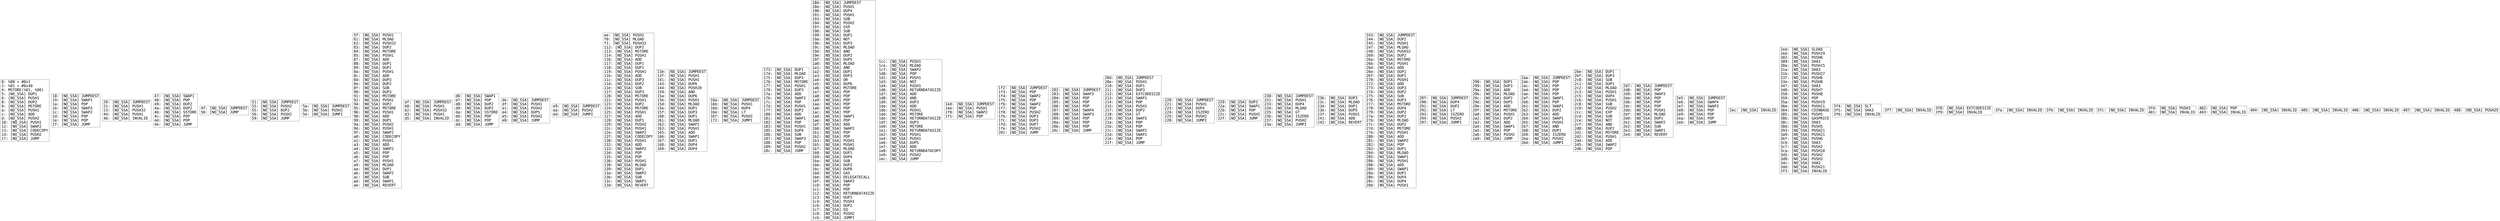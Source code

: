 digraph "graph.cfg.gv" {
	subgraph global {
		node [fontname=Courier fontsize=30.0 rank=same shape=box]
		block_0 [label="0: %00 = #0x1\l2: %01 = #0x40\l4: MSTORE(%01, %00)\l5: [NO_SSA] DUP1\l6: [NO_SSA] PUSH1\l8: [NO_SSA] DUP2\l9: [NO_SSA] MSTORE\la: [NO_SSA] PUSH1\lc: [NO_SSA] ADD\ld: [NO_SSA] PUSH2\l10: [NO_SSA] PUSH1\l12: [NO_SSA] SWAP2\l13: [NO_SSA] CODECOPY\l14: [NO_SSA] PUSH2\l17: [NO_SSA] JUMP\l"]
		block_18 [label="18: [NO_SSA] JUMPDEST\l19: [NO_SSA] SWAP1\l1a: [NO_SSA] POP\l1b: [NO_SSA] SWAP3\l1c: [NO_SSA] SWAP2\l1d: [NO_SSA] POP\l1e: [NO_SSA] POP\l1f: [NO_SSA] JUMP\l"]
		block_20 [label="20: [NO_SSA] JUMPDEST\l21: [NO_SSA] PUSH1\l23: [NO_SSA] PUSH32\l44: [NO_SSA] PUSH1\l46: [NO_SSA] INVALID\l"]
		block_47 [label="47: [NO_SSA] SWAP1\l48: [NO_SSA] POP\l49: [NO_SSA] DUP2\l4a: [NO_SSA] DUP2\l4b: [NO_SSA] SSTORE\l4c: [NO_SSA] POP\l4d: [NO_SSA] POP\l4e: [NO_SSA] JUMP\l"]
		block_4f [label="4f: [NO_SSA] JUMPDEST\l50: [NO_SSA] JUMP\l"]
		block_51 [label="51: [NO_SSA] JUMPDEST\l52: [NO_SSA] PUSH2\l55: [NO_SSA] DUP2\l56: [NO_SSA] PUSH2\l59: [NO_SSA] JUMP\l"]
		block_5a [label="5a: [NO_SSA] JUMPDEST\l5b: [NO_SSA] PUSH2\l5e: [NO_SSA] JUMPI\l"]
		block_5f [label="5f: [NO_SSA] PUSH1\l61: [NO_SSA] MLOAD\l62: [NO_SSA] PUSH32\l83: [NO_SSA] DUP2\l84: [NO_SSA] MSTORE\l85: [NO_SSA] PUSH1\l87: [NO_SSA] ADD\l88: [NO_SSA] DUP1\l89: [NO_SSA] DUP1\l8a: [NO_SSA] PUSH1\l8c: [NO_SSA] ADD\l8d: [NO_SSA] DUP3\l8e: [NO_SSA] DUP2\l8f: [NO_SSA] SUB\l90: [NO_SSA] DUP3\l91: [NO_SSA] MSTORE\l92: [NO_SSA] PUSH1\l94: [NO_SSA] DUP2\l95: [NO_SSA] MSTORE\l96: [NO_SSA] PUSH1\l98: [NO_SSA] ADD\l99: [NO_SSA] DUP1\l9a: [NO_SSA] PUSH2\l9d: [NO_SSA] PUSH1\l9f: [NO_SSA] SWAP2\la0: [NO_SSA] CODECOPY\la1: [NO_SSA] PUSH1\la3: [NO_SSA] ADD\la4: [NO_SSA] SWAP2\la5: [NO_SSA] POP\la6: [NO_SSA] POP\la7: [NO_SSA] PUSH1\la9: [NO_SSA] MLOAD\laa: [NO_SSA] DUP1\lab: [NO_SSA] SWAP2\lac: [NO_SSA] SUB\lad: [NO_SSA] SWAP1\lae: [NO_SSA] REVERT\l"]
		block_af [label="af: [NO_SSA] JUMPDEST\lb0: [NO_SSA] PUSH1\lb2: [NO_SSA] PUSH32\ld3: [NO_SSA] PUSH1\ld5: [NO_SSA] INVALID\l"]
		block_d6 [label="d6: [NO_SSA] SWAP1\ld7: [NO_SSA] POP\ld8: [NO_SSA] DUP2\ld9: [NO_SSA] DUP2\lda: [NO_SSA] SSTORE\ldb: [NO_SSA] POP\ldc: [NO_SSA] POP\ldd: [NO_SSA] JUMP\l"]
		block_de [label="de: [NO_SSA] JUMPDEST\ldf: [NO_SSA] PUSH1\le1: [NO_SSA] PUSH2\le4: [NO_SSA] DUP5\le5: [NO_SSA] PUSH2\le8: [NO_SSA] JUMP\l"]
		block_e9 [label="e9: [NO_SSA] JUMPDEST\lea: [NO_SSA] PUSH2\led: [NO_SSA] JUMPI\l"]
		block_ee [label="ee: [NO_SSA] PUSH1\lf0: [NO_SSA] MLOAD\lf1: [NO_SSA] PUSH32\l112: [NO_SSA] DUP2\l113: [NO_SSA] MSTORE\l114: [NO_SSA] PUSH1\l116: [NO_SSA] ADD\l117: [NO_SSA] DUP1\l118: [NO_SSA] DUP1\l119: [NO_SSA] PUSH1\l11b: [NO_SSA] ADD\l11c: [NO_SSA] DUP3\l11d: [NO_SSA] DUP2\l11e: [NO_SSA] SUB\l11f: [NO_SSA] DUP3\l120: [NO_SSA] MSTORE\l121: [NO_SSA] PUSH1\l123: [NO_SSA] DUP2\l124: [NO_SSA] MSTORE\l125: [NO_SSA] PUSH1\l127: [NO_SSA] ADD\l128: [NO_SSA] DUP1\l129: [NO_SSA] PUSH2\l12c: [NO_SSA] PUSH1\l12e: [NO_SSA] SWAP2\l12f: [NO_SSA] CODECOPY\l130: [NO_SSA] PUSH1\l132: [NO_SSA] ADD\l133: [NO_SSA] SWAP2\l134: [NO_SSA] POP\l135: [NO_SSA] POP\l136: [NO_SSA] PUSH1\l138: [NO_SSA] MLOAD\l139: [NO_SSA] DUP1\l13a: [NO_SSA] SWAP2\l13b: [NO_SSA] SUB\l13c: [NO_SSA] SWAP1\l13d: [NO_SSA] REVERT\l"]
		block_13e [label="13e: [NO_SSA] JUMPDEST\l13f: [NO_SSA] PUSH1\l141: [NO_SSA] PUSH1\l143: [NO_SSA] DUP6\l144: [NO_SSA] PUSH20\l159: [NO_SSA] AND\l15a: [NO_SSA] DUP6\l15b: [NO_SSA] PUSH1\l15d: [NO_SSA] MLOAD\l15e: [NO_SSA] DUP1\l15f: [NO_SSA] DUP3\l160: [NO_SSA] DUP1\l161: [NO_SSA] MLOAD\l162: [NO_SSA] SWAP1\l163: [NO_SSA] PUSH1\l165: [NO_SSA] ADD\l166: [NO_SSA] SWAP1\l167: [NO_SSA] DUP1\l168: [NO_SSA] DUP4\l169: [NO_SSA] DUP4\l"]
		block_16a [label="16a: [NO_SSA] JUMPDEST\l16b: [NO_SSA] PUSH1\l16d: [NO_SSA] DUP4\l16e: [NO_SSA] LT\l16f: [NO_SSA] PUSH2\l172: [NO_SSA] JUMPI\l"]
		block_173 [label="173: [NO_SSA] DUP1\l174: [NO_SSA] MLOAD\l175: [NO_SSA] DUP3\l176: [NO_SSA] MSTORE\l177: [NO_SSA] PUSH1\l179: [NO_SSA] DUP3\l17a: [NO_SSA] ADD\l17b: [NO_SSA] SWAP2\l17c: [NO_SSA] POP\l17d: [NO_SSA] PUSH1\l17f: [NO_SSA] DUP2\l180: [NO_SSA] ADD\l181: [NO_SSA] SWAP1\l182: [NO_SSA] POP\l183: [NO_SSA] PUSH1\l185: [NO_SSA] DUP4\l186: [NO_SSA] SUB\l187: [NO_SSA] SWAP3\l188: [NO_SSA] POP\l189: [NO_SSA] PUSH2\l18c: [NO_SSA] JUMP\l"]
		block_18d [label="18d: [NO_SSA] JUMPDEST\l18e: [NO_SSA] PUSH1\l190: [NO_SSA] DUP4\l191: [NO_SSA] PUSH1\l193: [NO_SSA] SUB\l194: [NO_SSA] PUSH2\l197: [NO_SSA] EXP\l198: [NO_SSA] SUB\l199: [NO_SSA] DUP1\l19a: [NO_SSA] NOT\l19b: [NO_SSA] DUP3\l19c: [NO_SSA] MLOAD\l19d: [NO_SSA] AND\l19e: [NO_SSA] DUP2\l19f: [NO_SSA] DUP5\l1a0: [NO_SSA] MLOAD\l1a1: [NO_SSA] AND\l1a2: [NO_SSA] DUP1\l1a3: [NO_SSA] DUP3\l1a4: [NO_SSA] OR\l1a5: [NO_SSA] DUP6\l1a6: [NO_SSA] MSTORE\l1a7: [NO_SSA] POP\l1a8: [NO_SSA] POP\l1a9: [NO_SSA] POP\l1aa: [NO_SSA] POP\l1ab: [NO_SSA] POP\l1ac: [NO_SSA] POP\l1ad: [NO_SSA] SWAP1\l1ae: [NO_SSA] POP\l1af: [NO_SSA] ADD\l1b0: [NO_SSA] SWAP2\l1b1: [NO_SSA] POP\l1b2: [NO_SSA] POP\l1b3: [NO_SSA] PUSH1\l1b5: [NO_SSA] PUSH1\l1b7: [NO_SSA] MLOAD\l1b8: [NO_SSA] DUP1\l1b9: [NO_SSA] DUP4\l1ba: [NO_SSA] SUB\l1bb: [NO_SSA] DUP2\l1bc: [NO_SSA] DUP6\l1bd: [NO_SSA] GAS\l1be: [NO_SSA] DELEGATECALL\l1bf: [NO_SSA] SWAP2\l1c0: [NO_SSA] POP\l1c1: [NO_SSA] POP\l1c2: [NO_SSA] RETURNDATASIZE\l1c3: [NO_SSA] DUP1\l1c4: [NO_SSA] PUSH1\l1c6: [NO_SSA] DUP2\l1c7: [NO_SSA] EQ\l1c8: [NO_SSA] PUSH2\l1cb: [NO_SSA] JUMPI\l"]
		block_1cc [label="1cc: [NO_SSA] PUSH1\l1ce: [NO_SSA] MLOAD\l1cf: [NO_SSA] SWAP2\l1d0: [NO_SSA] POP\l1d1: [NO_SSA] PUSH1\l1d3: [NO_SSA] NOT\l1d4: [NO_SSA] PUSH1\l1d6: [NO_SSA] RETURNDATASIZE\l1d7: [NO_SSA] ADD\l1d8: [NO_SSA] AND\l1d9: [NO_SSA] DUP3\l1da: [NO_SSA] ADD\l1db: [NO_SSA] PUSH1\l1dd: [NO_SSA] MSTORE\l1de: [NO_SSA] RETURNDATASIZE\l1df: [NO_SSA] DUP3\l1e0: [NO_SSA] MSTORE\l1e1: [NO_SSA] RETURNDATASIZE\l1e2: [NO_SSA] PUSH1\l1e4: [NO_SSA] PUSH1\l1e6: [NO_SSA] DUP5\l1e7: [NO_SSA] ADD\l1e8: [NO_SSA] RETURNDATACOPY\l1e9: [NO_SSA] PUSH2\l1ec: [NO_SSA] JUMP\l"]
		block_1ed [label="1ed: [NO_SSA] JUMPDEST\l1ee: [NO_SSA] PUSH1\l1f0: [NO_SSA] SWAP2\l1f1: [NO_SSA] POP\l"]
		block_1f2 [label="1f2: [NO_SSA] JUMPDEST\l1f3: [NO_SSA] POP\l1f4: [NO_SSA] SWAP2\l1f5: [NO_SSA] POP\l1f6: [NO_SSA] SWAP2\l1f7: [NO_SSA] POP\l1f8: [NO_SSA] PUSH2\l1fb: [NO_SSA] DUP3\l1fc: [NO_SSA] DUP3\l1fd: [NO_SSA] DUP7\l1fe: [NO_SSA] PUSH2\l201: [NO_SSA] JUMP\l"]
		block_202 [label="202: [NO_SSA] JUMPDEST\l203: [NO_SSA] SWAP3\l204: [NO_SSA] POP\l205: [NO_SSA] POP\l206: [NO_SSA] POP\l207: [NO_SSA] SWAP4\l208: [NO_SSA] SWAP3\l209: [NO_SSA] POP\l20a: [NO_SSA] POP\l20b: [NO_SSA] POP\l20c: [NO_SSA] JUMP\l"]
		block_20d [label="20d: [NO_SSA] JUMPDEST\l20e: [NO_SSA] PUSH1\l210: [NO_SSA] DUP1\l211: [NO_SSA] DUP3\l212: [NO_SSA] EXTCODESIZE\l213: [NO_SSA] SWAP1\l214: [NO_SSA] POP\l215: [NO_SSA] PUSH1\l217: [NO_SSA] DUP2\l218: [NO_SSA] GT\l219: [NO_SSA] SWAP2\l21a: [NO_SSA] POP\l21b: [NO_SSA] POP\l21c: [NO_SSA] SWAP2\l21d: [NO_SSA] SWAP1\l21e: [NO_SSA] POP\l21f: [NO_SSA] JUMP\l"]
		block_220 [label="220: [NO_SSA] JUMPDEST\l221: [NO_SSA] PUSH1\l223: [NO_SSA] DUP4\l224: [NO_SSA] ISZERO\l225: [NO_SSA] PUSH2\l228: [NO_SSA] JUMPI\l"]
		block_229 [label="229: [NO_SSA] DUP3\l22a: [NO_SSA] SWAP1\l22b: [NO_SSA] POP\l22c: [NO_SSA] PUSH2\l22f: [NO_SSA] JUMP\l"]
		block_230 [label="230: [NO_SSA] JUMPDEST\l231: [NO_SSA] PUSH1\l233: [NO_SSA] DUP4\l234: [NO_SSA] MLOAD\l235: [NO_SSA] GT\l236: [NO_SSA] ISZERO\l237: [NO_SSA] PUSH2\l23a: [NO_SSA] JUMPI\l"]
		block_23b [label="23b: [NO_SSA] DUP3\l23c: [NO_SSA] MLOAD\l23d: [NO_SSA] DUP1\l23e: [NO_SSA] DUP5\l23f: [NO_SSA] PUSH1\l241: [NO_SSA] ADD\l242: [NO_SSA] REVERT\l"]
		block_243 [label="243: [NO_SSA] JUMPDEST\l244: [NO_SSA] DUP2\l245: [NO_SSA] PUSH1\l247: [NO_SSA] MLOAD\l248: [NO_SSA] PUSH32\l269: [NO_SSA] DUP2\l26a: [NO_SSA] MSTORE\l26b: [NO_SSA] PUSH1\l26d: [NO_SSA] ADD\l26e: [NO_SSA] DUP1\l26f: [NO_SSA] DUP1\l270: [NO_SSA] PUSH1\l272: [NO_SSA] ADD\l273: [NO_SSA] DUP3\l274: [NO_SSA] DUP2\l275: [NO_SSA] SUB\l276: [NO_SSA] DUP3\l277: [NO_SSA] MSTORE\l278: [NO_SSA] DUP4\l279: [NO_SSA] DUP2\l27a: [NO_SSA] DUP2\l27b: [NO_SSA] MLOAD\l27c: [NO_SSA] DUP2\l27d: [NO_SSA] MSTORE\l27e: [NO_SSA] PUSH1\l280: [NO_SSA] ADD\l281: [NO_SSA] SWAP2\l282: [NO_SSA] POP\l283: [NO_SSA] DUP1\l284: [NO_SSA] MLOAD\l285: [NO_SSA] SWAP1\l286: [NO_SSA] PUSH1\l288: [NO_SSA] ADD\l289: [NO_SSA] SWAP1\l28a: [NO_SSA] DUP1\l28b: [NO_SSA] DUP4\l28c: [NO_SSA] DUP4\l28d: [NO_SSA] PUSH1\l"]
		block_28f [label="28f: [NO_SSA] JUMPDEST\l290: [NO_SSA] DUP4\l291: [NO_SSA] DUP2\l292: [NO_SSA] LT\l293: [NO_SSA] ISZERO\l294: [NO_SSA] PUSH2\l297: [NO_SSA] JUMPI\l"]
		block_298 [label="298: [NO_SSA] DUP1\l299: [NO_SSA] DUP3\l29a: [NO_SSA] ADD\l29b: [NO_SSA] MLOAD\l29c: [NO_SSA] DUP2\l29d: [NO_SSA] DUP5\l29e: [NO_SSA] ADD\l29f: [NO_SSA] MSTORE\l2a0: [NO_SSA] PUSH1\l2a2: [NO_SSA] DUP2\l2a3: [NO_SSA] ADD\l2a4: [NO_SSA] SWAP1\l2a5: [NO_SSA] POP\l2a6: [NO_SSA] PUSH2\l2a9: [NO_SSA] JUMP\l"]
		block_2aa [label="2aa: [NO_SSA] JUMPDEST\l2ab: [NO_SSA] POP\l2ac: [NO_SSA] POP\l2ad: [NO_SSA] POP\l2ae: [NO_SSA] POP\l2af: [NO_SSA] SWAP1\l2b0: [NO_SSA] POP\l2b1: [NO_SSA] SWAP1\l2b2: [NO_SSA] DUP2\l2b3: [NO_SSA] ADD\l2b4: [NO_SSA] SWAP1\l2b5: [NO_SSA] PUSH1\l2b7: [NO_SSA] AND\l2b8: [NO_SSA] DUP1\l2b9: [NO_SSA] ISZERO\l2ba: [NO_SSA] PUSH2\l2bd: [NO_SSA] JUMPI\l"]
		block_2be [label="2be: [NO_SSA] DUP1\l2bf: [NO_SSA] DUP3\l2c0: [NO_SSA] SUB\l2c1: [NO_SSA] DUP1\l2c2: [NO_SSA] MLOAD\l2c3: [NO_SSA] PUSH1\l2c5: [NO_SSA] DUP4\l2c6: [NO_SSA] PUSH1\l2c8: [NO_SSA] SUB\l2c9: [NO_SSA] PUSH2\l2cc: [NO_SSA] EXP\l2cd: [NO_SSA] SUB\l2ce: [NO_SSA] NOT\l2cf: [NO_SSA] AND\l2d0: [NO_SSA] DUP2\l2d1: [NO_SSA] MSTORE\l2d2: [NO_SSA] PUSH1\l2d4: [NO_SSA] ADD\l2d5: [NO_SSA] SWAP2\l2d6: [NO_SSA] POP\l"]
		block_2d7 [label="2d7: [NO_SSA] JUMPDEST\l2d8: [NO_SSA] POP\l2d9: [NO_SSA] SWAP3\l2da: [NO_SSA] POP\l2db: [NO_SSA] POP\l2dc: [NO_SSA] POP\l2dd: [NO_SSA] PUSH1\l2df: [NO_SSA] MLOAD\l2e0: [NO_SSA] DUP1\l2e1: [NO_SSA] SWAP2\l2e2: [NO_SSA] SUB\l2e3: [NO_SSA] SWAP1\l2e4: [NO_SSA] REVERT\l"]
		block_2e5 [label="2e5: [NO_SSA] JUMPDEST\l2e6: [NO_SSA] SWAP4\l2e7: [NO_SSA] SWAP3\l2e8: [NO_SSA] POP\l2e9: [NO_SSA] POP\l2ea: [NO_SSA] POP\l2eb: [NO_SSA] JUMP\l"]
		block_2ec [label="2ec: [NO_SSA] INVALID\l"]
		block_2ed [label="2ed: [NO_SSA] SLOAD\l2ee: [NO_SSA] PUSH19\l302: [NO_SSA] PUSH6\l309: [NO_SSA] SHA3\l30a: [NO_SSA] PUSH15\l31a: [NO_SSA] SHA3\l31b: [NO_SSA] PUSH27\l337: [NO_SSA] PUSH6\l33e: [NO_SSA] PUSH8\l347: [NO_SSA] SHA3\l348: [NO_SSA] PUSH7\l350: [NO_SSA] PUSH8\l359: [NO_SSA] POP\l35a: [NO_SSA] PUSH19\l36e: [NO_SSA] PUSH21\l384: [NO_SSA] COINBASE\l385: [NO_SSA] PUSH5\l38b: [NO_SSA] GASPRICE\l38c: [NO_SSA] SHA3\l38d: [NO_SSA] PUSH5\l393: [NO_SSA] PUSH21\l3a9: [NO_SSA] PUSH21\l3bf: [NO_SSA] PUSH6\l3c6: [NO_SSA] SHA3\l3c7: [NO_SSA] PUSH2\l3ca: [NO_SSA] PUSH10\l3d5: [NO_SSA] PUSH2\l3d8: [NO_SSA] PUSH3\l3dc: [NO_SSA] SHA3\l3dd: [NO_SSA] PUSH21\l3f3: [NO_SSA] INVALID\l"]
		block_3f4 [label="3f4: [NO_SSA] SLT\l3f5: [NO_SSA] SHA3\l3f6: [NO_SSA] INVALID\l"]
		block_3f7 [label="3f7: [NO_SSA] INVALID\l"]
		block_3f8 [label="3f8: [NO_SSA] EXTCODESIZE\l3f9: [NO_SSA] INVALID\l"]
		block_3fa [label="3fa: [NO_SSA] INVALID\l"]
		block_3fb [label="3fb: [NO_SSA] INVALID\l"]
		block_3fc [label="3fc: [NO_SSA] INVALID\l"]
		block_3fd [label="3fd: [NO_SSA] PUSH3\l401: [NO_SSA] INVALID\l"]
		block_402 [label="402: [NO_SSA] POP\l403: [NO_SSA] INVALID\l"]
		block_404 [label="404: [NO_SSA] INVALID\l"]
		block_405 [label="405: [NO_SSA] INVALID\l"]
		block_406 [label="406: [NO_SSA] INVALID\l"]
		block_407 [label="407: [NO_SSA] INVALID\l"]
		block_408 [label="408: [NO_SSA] PUSH25\l"]
	}
}
